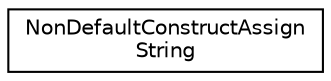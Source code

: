 digraph "Иерархия классов. Графический вид."
{
 // LATEX_PDF_SIZE
  edge [fontname="Helvetica",fontsize="10",labelfontname="Helvetica",labelfontsize="10"];
  node [fontname="Helvetica",fontsize="10",shape=record];
  rankdir="LR";
  Node0 [label="NonDefaultConstructAssign\lString",height=0.2,width=0.4,color="black", fillcolor="white", style="filled",URL="$classNonDefaultConstructAssignString.html",tooltip=" "];
}
